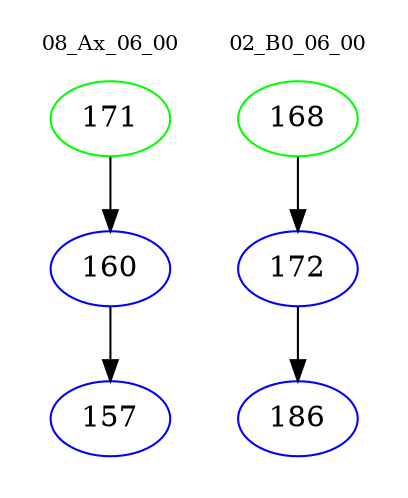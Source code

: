digraph{
subgraph cluster_0 {
color = white
label = "08_Ax_06_00";
fontsize=10;
T0_171 [label="171", color="green"]
T0_171 -> T0_160 [color="black"]
T0_160 [label="160", color="blue"]
T0_160 -> T0_157 [color="black"]
T0_157 [label="157", color="blue"]
}
subgraph cluster_1 {
color = white
label = "02_B0_06_00";
fontsize=10;
T1_168 [label="168", color="green"]
T1_168 -> T1_172 [color="black"]
T1_172 [label="172", color="blue"]
T1_172 -> T1_186 [color="black"]
T1_186 [label="186", color="blue"]
}
}
